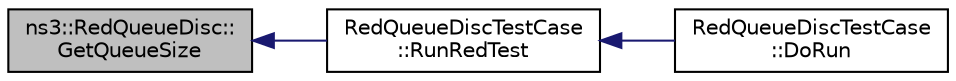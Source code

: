 digraph "ns3::RedQueueDisc::GetQueueSize"
{
  edge [fontname="Helvetica",fontsize="10",labelfontname="Helvetica",labelfontsize="10"];
  node [fontname="Helvetica",fontsize="10",shape=record];
  rankdir="LR";
  Node1 [label="ns3::RedQueueDisc::\lGetQueueSize",height=0.2,width=0.4,color="black", fillcolor="grey75", style="filled", fontcolor="black"];
  Node1 -> Node2 [dir="back",color="midnightblue",fontsize="10",style="solid"];
  Node2 [label="RedQueueDiscTestCase\l::RunRedTest",height=0.2,width=0.4,color="black", fillcolor="white", style="filled",URL="$da/d90/classRedQueueDiscTestCase.html#adde2745516d74c1565a72d1f4e8d0478"];
  Node2 -> Node3 [dir="back",color="midnightblue",fontsize="10",style="solid"];
  Node3 [label="RedQueueDiscTestCase\l::DoRun",height=0.2,width=0.4,color="black", fillcolor="white", style="filled",URL="$da/d90/classRedQueueDiscTestCase.html#a08dbc0c7061ec2b845ebdfceba6d13dd",tooltip="Implementation to actually run this TestCase. "];
}
